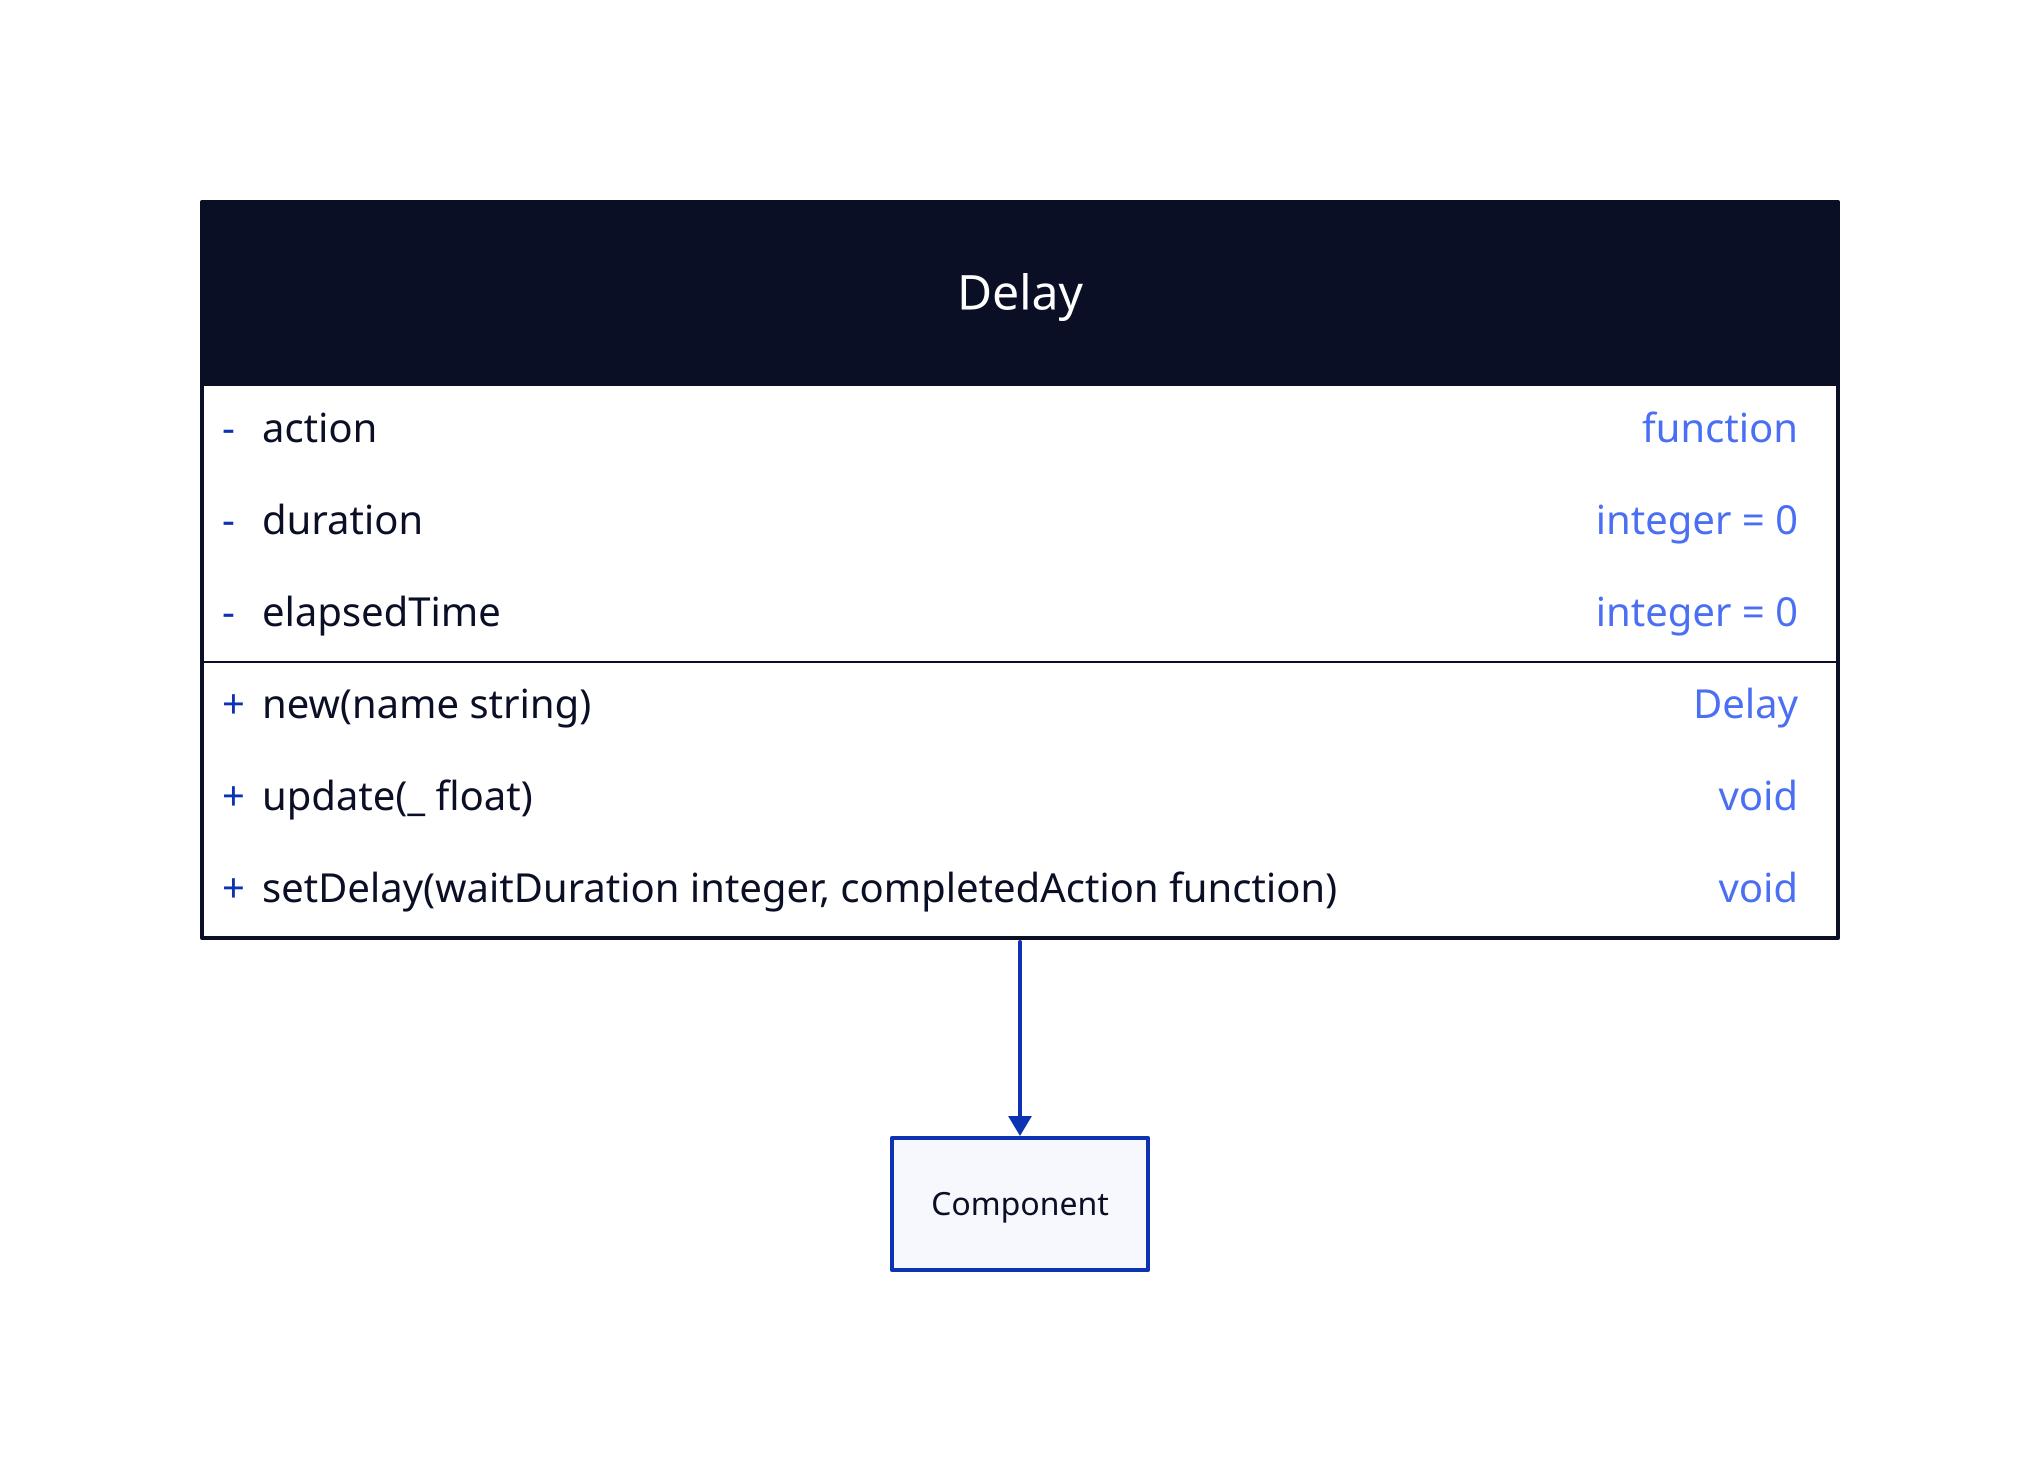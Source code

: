 Delay: {
  shape: class

  +new(name string): Delay

  -action: function
  -duration: integer = 0
  -elapsedTime: integer = 0

  +update(_ float): void
  +setDelay(waitDuration integer, completedAction function): void
}

Delay -> Component
